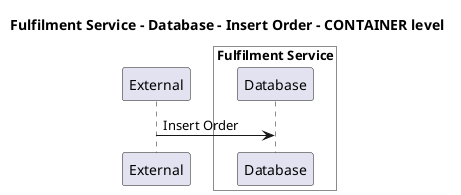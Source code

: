 @startuml

title Fulfilment Service - Database - Insert Order - CONTAINER level

participant "External" as C4InterFlow.SoftwareSystems.ExternalSystem

box "Fulfilment Service" #White
    participant "Database" as ECommercePlatform.SoftwareSystems.FulfilmentService.Containers.Database
end box


C4InterFlow.SoftwareSystems.ExternalSystem -> ECommercePlatform.SoftwareSystems.FulfilmentService.Containers.Database : Insert Order


@enduml
